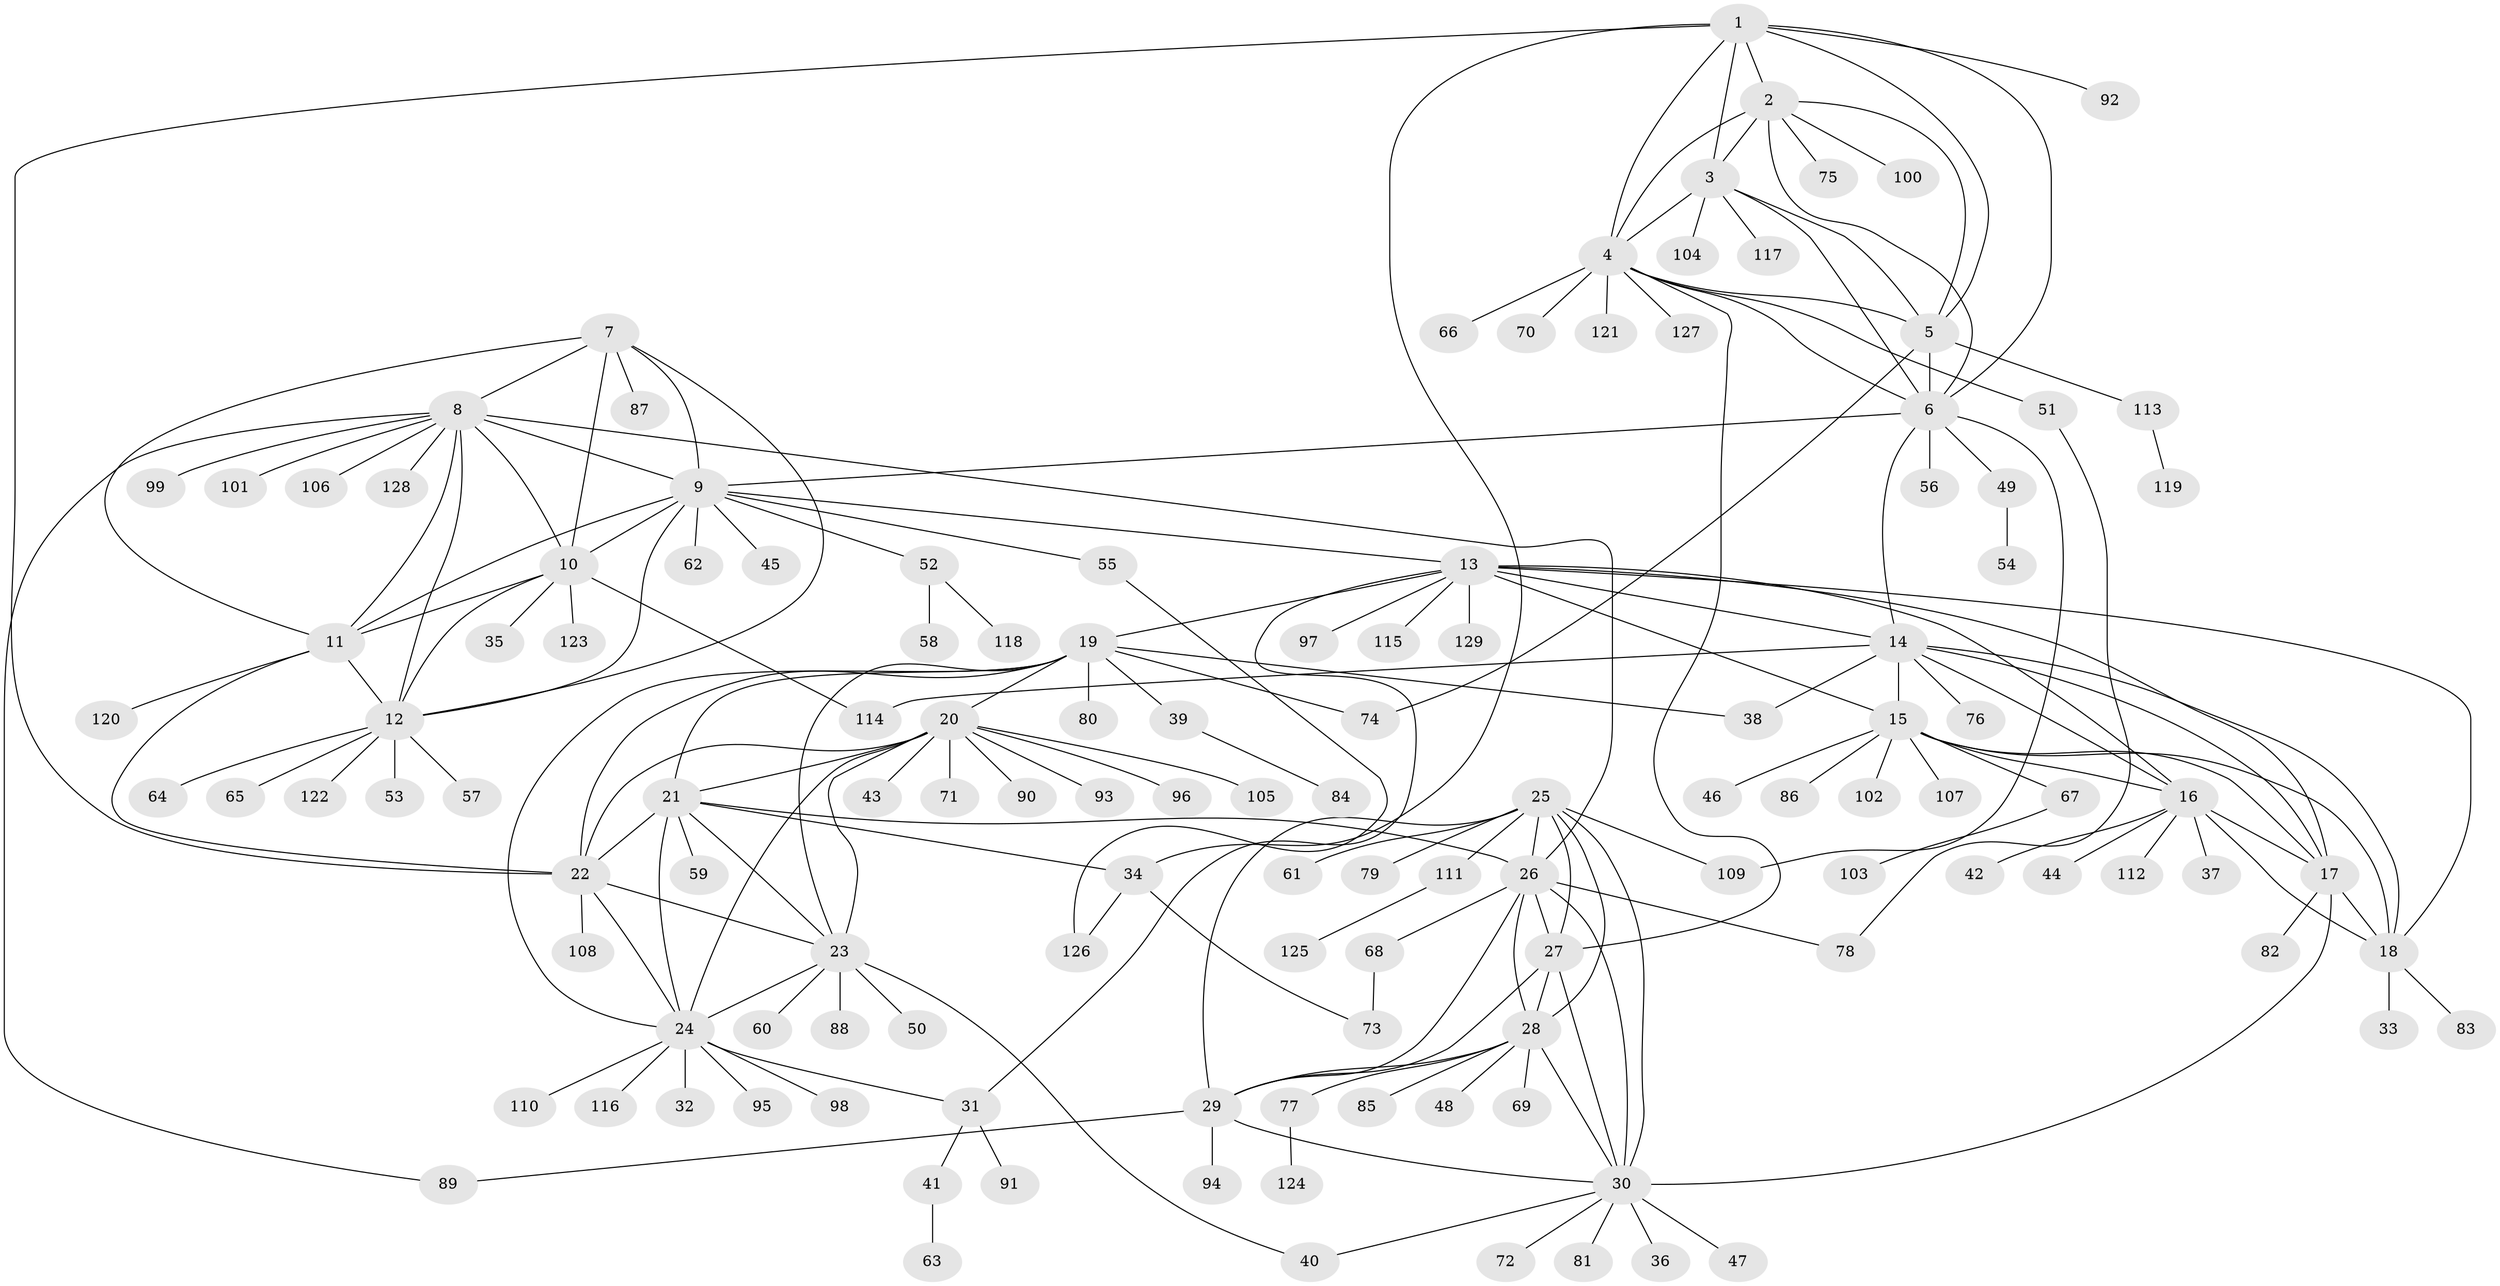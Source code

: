 // coarse degree distribution, {11: 0.0297029702970297, 8: 0.039603960396039604, 5: 0.0297029702970297, 9: 0.039603960396039604, 6: 0.0297029702970297, 13: 0.019801980198019802, 7: 0.019801980198019802, 12: 0.009900990099009901, 4: 0.019801980198019802, 1: 0.6534653465346535, 2: 0.10891089108910891}
// Generated by graph-tools (version 1.1) at 2025/42/03/06/25 10:42:11]
// undirected, 129 vertices, 195 edges
graph export_dot {
graph [start="1"]
  node [color=gray90,style=filled];
  1;
  2;
  3;
  4;
  5;
  6;
  7;
  8;
  9;
  10;
  11;
  12;
  13;
  14;
  15;
  16;
  17;
  18;
  19;
  20;
  21;
  22;
  23;
  24;
  25;
  26;
  27;
  28;
  29;
  30;
  31;
  32;
  33;
  34;
  35;
  36;
  37;
  38;
  39;
  40;
  41;
  42;
  43;
  44;
  45;
  46;
  47;
  48;
  49;
  50;
  51;
  52;
  53;
  54;
  55;
  56;
  57;
  58;
  59;
  60;
  61;
  62;
  63;
  64;
  65;
  66;
  67;
  68;
  69;
  70;
  71;
  72;
  73;
  74;
  75;
  76;
  77;
  78;
  79;
  80;
  81;
  82;
  83;
  84;
  85;
  86;
  87;
  88;
  89;
  90;
  91;
  92;
  93;
  94;
  95;
  96;
  97;
  98;
  99;
  100;
  101;
  102;
  103;
  104;
  105;
  106;
  107;
  108;
  109;
  110;
  111;
  112;
  113;
  114;
  115;
  116;
  117;
  118;
  119;
  120;
  121;
  122;
  123;
  124;
  125;
  126;
  127;
  128;
  129;
  1 -- 2;
  1 -- 3;
  1 -- 4;
  1 -- 5;
  1 -- 6;
  1 -- 22;
  1 -- 34;
  1 -- 92;
  2 -- 3;
  2 -- 4;
  2 -- 5;
  2 -- 6;
  2 -- 75;
  2 -- 100;
  3 -- 4;
  3 -- 5;
  3 -- 6;
  3 -- 104;
  3 -- 117;
  4 -- 5;
  4 -- 6;
  4 -- 27;
  4 -- 51;
  4 -- 66;
  4 -- 70;
  4 -- 121;
  4 -- 127;
  5 -- 6;
  5 -- 74;
  5 -- 113;
  6 -- 9;
  6 -- 14;
  6 -- 49;
  6 -- 56;
  6 -- 109;
  7 -- 8;
  7 -- 9;
  7 -- 10;
  7 -- 11;
  7 -- 12;
  7 -- 87;
  8 -- 9;
  8 -- 10;
  8 -- 11;
  8 -- 12;
  8 -- 26;
  8 -- 89;
  8 -- 99;
  8 -- 101;
  8 -- 106;
  8 -- 128;
  9 -- 10;
  9 -- 11;
  9 -- 12;
  9 -- 13;
  9 -- 45;
  9 -- 52;
  9 -- 55;
  9 -- 62;
  10 -- 11;
  10 -- 12;
  10 -- 35;
  10 -- 114;
  10 -- 123;
  11 -- 12;
  11 -- 22;
  11 -- 120;
  12 -- 53;
  12 -- 57;
  12 -- 64;
  12 -- 65;
  12 -- 122;
  13 -- 14;
  13 -- 15;
  13 -- 16;
  13 -- 17;
  13 -- 18;
  13 -- 19;
  13 -- 31;
  13 -- 97;
  13 -- 115;
  13 -- 129;
  14 -- 15;
  14 -- 16;
  14 -- 17;
  14 -- 18;
  14 -- 38;
  14 -- 76;
  14 -- 114;
  15 -- 16;
  15 -- 17;
  15 -- 18;
  15 -- 46;
  15 -- 67;
  15 -- 86;
  15 -- 102;
  15 -- 107;
  16 -- 17;
  16 -- 18;
  16 -- 37;
  16 -- 42;
  16 -- 44;
  16 -- 112;
  17 -- 18;
  17 -- 30;
  17 -- 82;
  18 -- 33;
  18 -- 83;
  19 -- 20;
  19 -- 21;
  19 -- 22;
  19 -- 23;
  19 -- 24;
  19 -- 38;
  19 -- 39;
  19 -- 74;
  19 -- 80;
  20 -- 21;
  20 -- 22;
  20 -- 23;
  20 -- 24;
  20 -- 43;
  20 -- 71;
  20 -- 90;
  20 -- 93;
  20 -- 96;
  20 -- 105;
  21 -- 22;
  21 -- 23;
  21 -- 24;
  21 -- 26;
  21 -- 34;
  21 -- 59;
  22 -- 23;
  22 -- 24;
  22 -- 108;
  23 -- 24;
  23 -- 40;
  23 -- 50;
  23 -- 60;
  23 -- 88;
  24 -- 31;
  24 -- 32;
  24 -- 95;
  24 -- 98;
  24 -- 110;
  24 -- 116;
  25 -- 26;
  25 -- 27;
  25 -- 28;
  25 -- 29;
  25 -- 30;
  25 -- 61;
  25 -- 79;
  25 -- 109;
  25 -- 111;
  26 -- 27;
  26 -- 28;
  26 -- 29;
  26 -- 30;
  26 -- 68;
  26 -- 78;
  27 -- 28;
  27 -- 29;
  27 -- 30;
  28 -- 29;
  28 -- 30;
  28 -- 48;
  28 -- 69;
  28 -- 77;
  28 -- 85;
  29 -- 30;
  29 -- 89;
  29 -- 94;
  30 -- 36;
  30 -- 40;
  30 -- 47;
  30 -- 72;
  30 -- 81;
  31 -- 41;
  31 -- 91;
  34 -- 73;
  34 -- 126;
  39 -- 84;
  41 -- 63;
  49 -- 54;
  51 -- 78;
  52 -- 58;
  52 -- 118;
  55 -- 126;
  67 -- 103;
  68 -- 73;
  77 -- 124;
  111 -- 125;
  113 -- 119;
}
